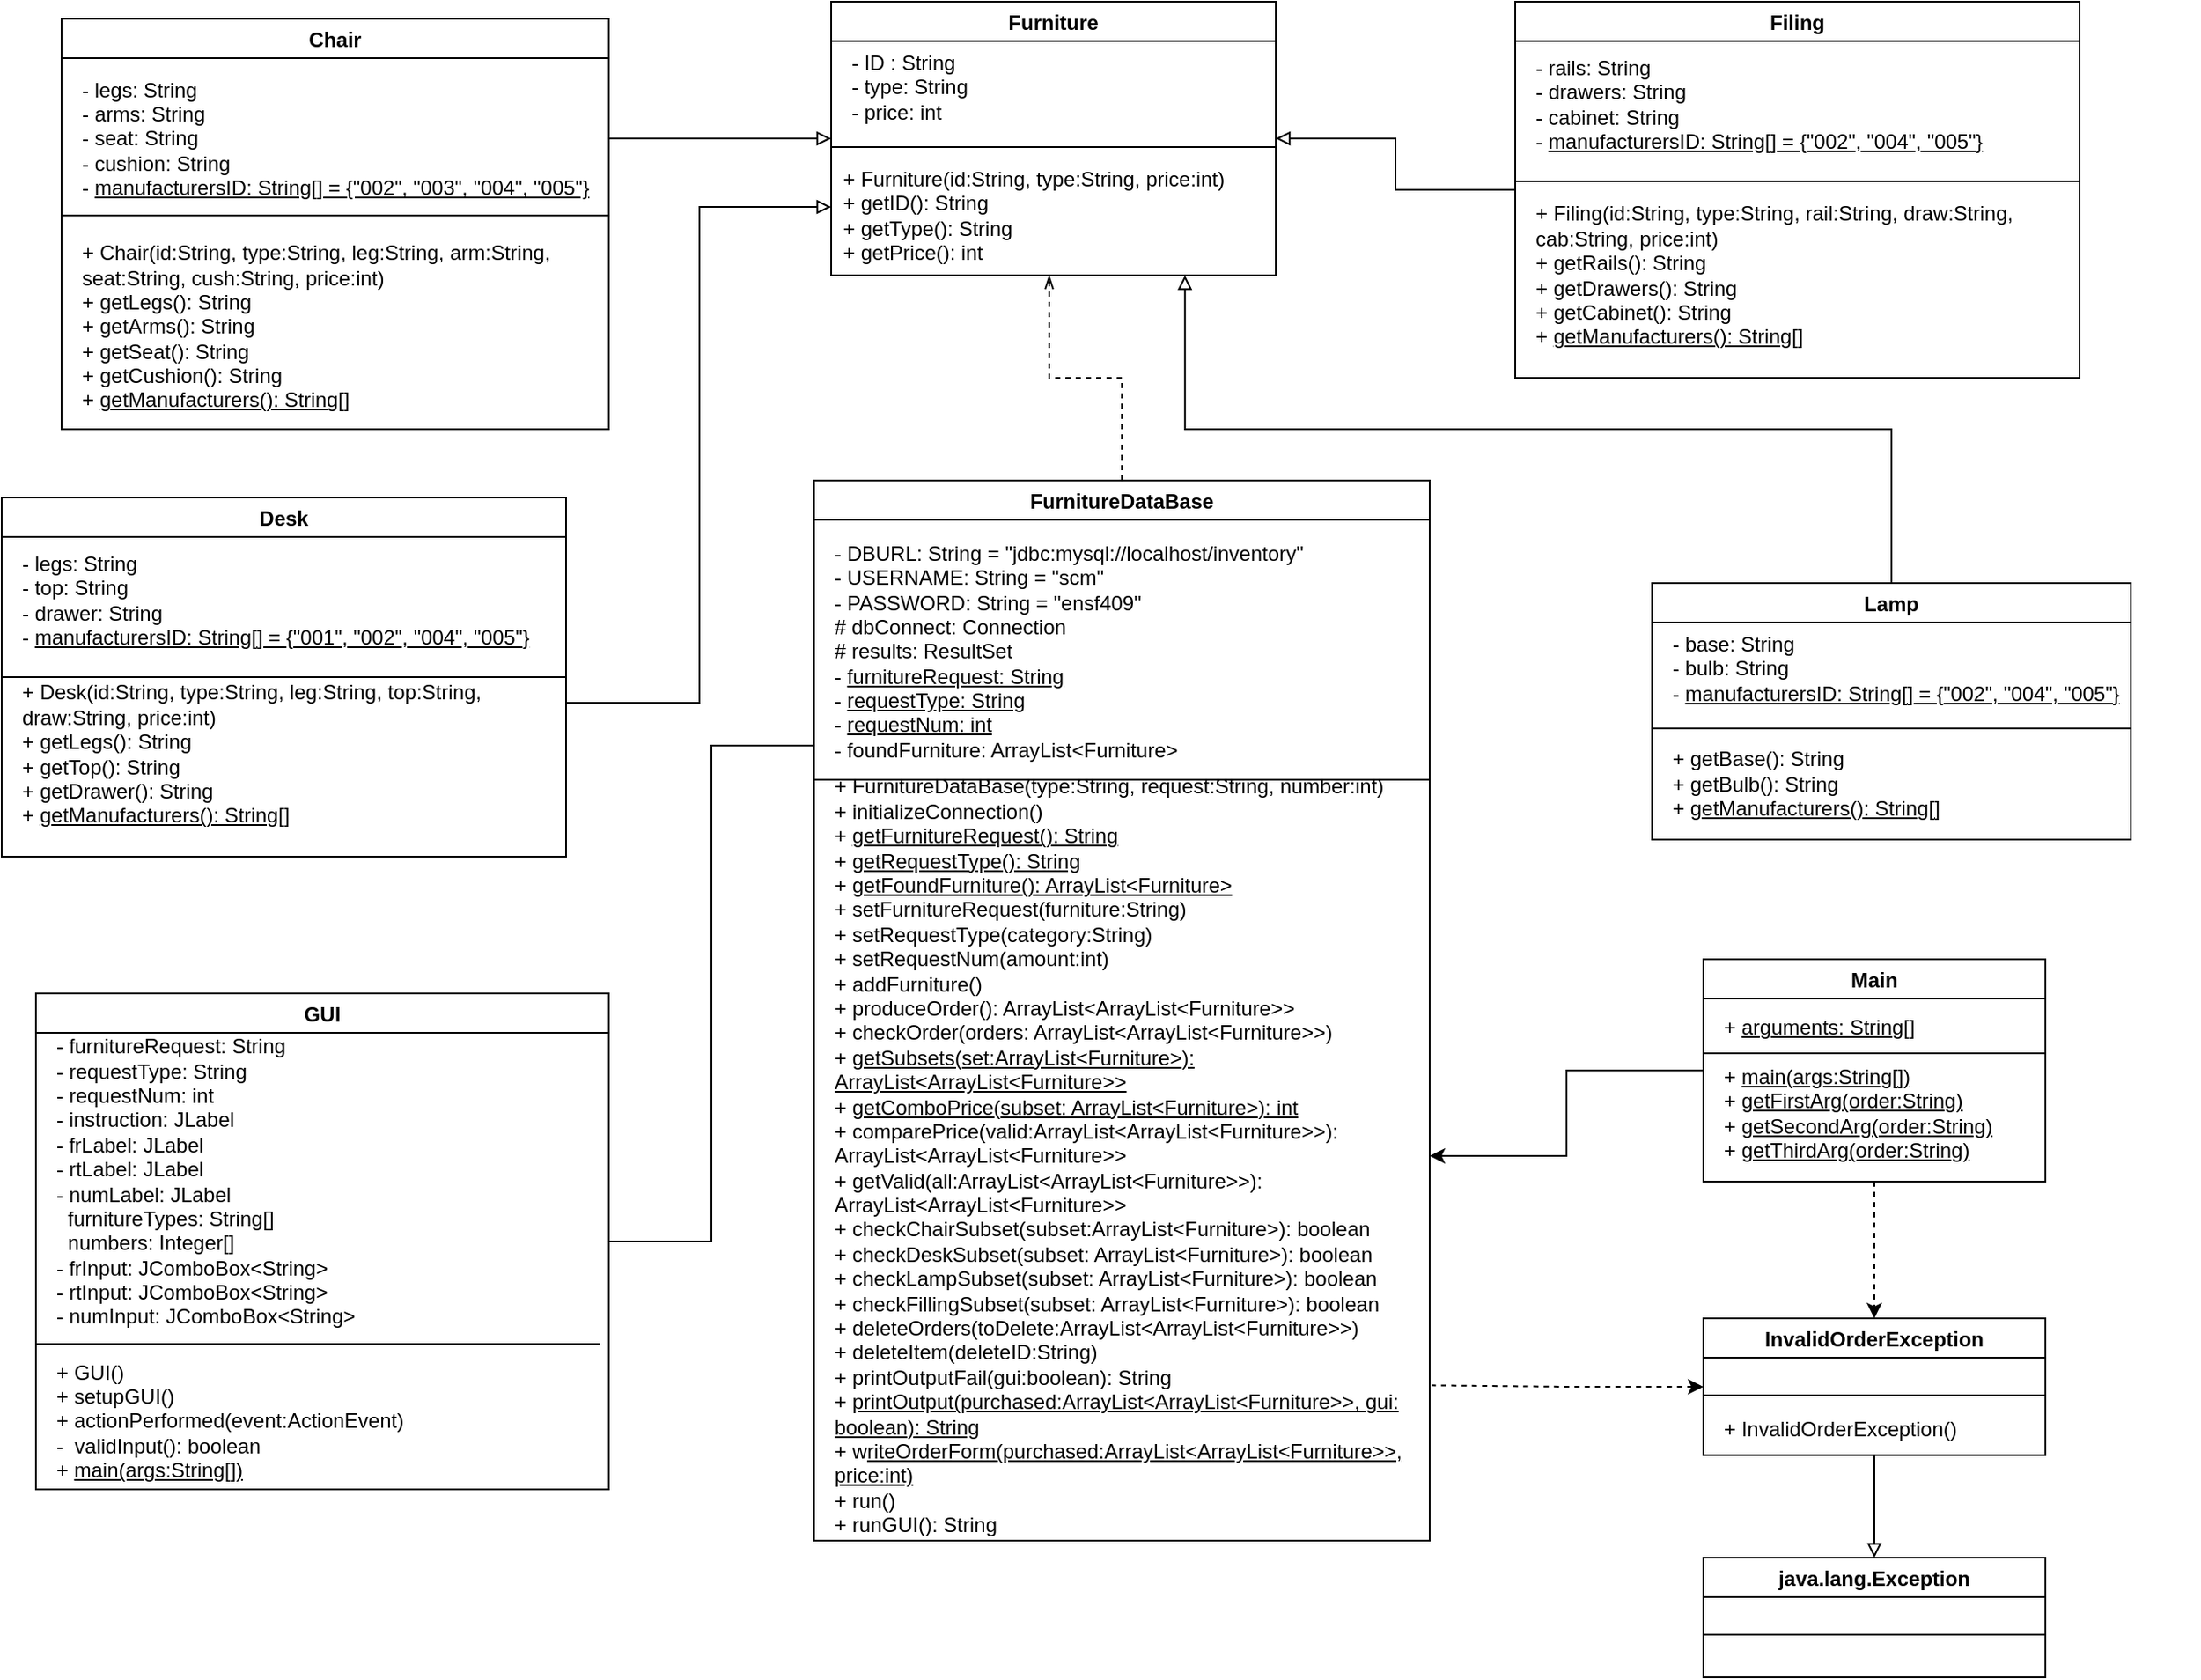<mxfile version="14.5.8" type="device"><diagram id="ZiNBO0T9zG9NcOTx73pQ" name="Page-1"><mxGraphModel dx="1422" dy="794" grid="1" gridSize="10" guides="1" tooltips="1" connect="1" arrows="1" fold="1" page="1" pageScale="1" pageWidth="1500" pageHeight="1200" math="0" shadow="0"><root><mxCell id="0"/><mxCell id="1" parent="0"/><mxCell id="Hj7q8HwnbeWY9JT6BD0b-15" style="edgeStyle=orthogonalEdgeStyle;rounded=0;orthogonalLoop=1;jettySize=auto;html=1;endArrow=none;endFill=0;startArrow=block;startFill=0;" edge="1" parent="1" source="KTXgyQNTDQWeSTV3Jfhp-7"><mxGeometry relative="1" as="geometry"><mxPoint x="430" y="230" as="targetPoint"/></mxGeometry></mxCell><mxCell id="KTXgyQNTDQWeSTV3Jfhp-7" value="Furniture" style="swimlane;" parent="1" vertex="1"><mxGeometry x="560" y="150" width="260" height="160" as="geometry"/></mxCell><mxCell id="KTXgyQNTDQWeSTV3Jfhp-8" value="" style="line;strokeWidth=1;html=1;perimeter=backbonePerimeter;points=[];outlineConnect=0;" parent="KTXgyQNTDQWeSTV3Jfhp-7" vertex="1"><mxGeometry y="80" width="260" height="10" as="geometry"/></mxCell><mxCell id="KTXgyQNTDQWeSTV3Jfhp-9" value="- ID : String&lt;br&gt;- type: String&lt;br&gt;- price: int" style="text;html=1;strokeColor=none;fillColor=none;align=left;verticalAlign=middle;whiteSpace=wrap;rounded=0;" parent="KTXgyQNTDQWeSTV3Jfhp-7" vertex="1"><mxGeometry x="10" y="20" width="200" height="60" as="geometry"/></mxCell><mxCell id="KTXgyQNTDQWeSTV3Jfhp-12" value="+ Furniture(id:String, type:String, price:int)&lt;br&gt;+ getID(): String&lt;br&gt;+ getType(): String&lt;br&gt;+ getPrice(): int" style="text;html=1;strokeColor=none;fillColor=none;align=left;verticalAlign=middle;whiteSpace=wrap;rounded=0;" parent="KTXgyQNTDQWeSTV3Jfhp-7" vertex="1"><mxGeometry x="5" y="90" width="245" height="70" as="geometry"/></mxCell><mxCell id="KTXgyQNTDQWeSTV3Jfhp-14" value="Chair" style="swimlane;" parent="1" vertex="1"><mxGeometry x="110" y="160" width="320" height="240" as="geometry"/></mxCell><mxCell id="KTXgyQNTDQWeSTV3Jfhp-15" value="" style="line;strokeWidth=1;html=1;perimeter=backbonePerimeter;points=[];outlineConnect=0;" parent="KTXgyQNTDQWeSTV3Jfhp-14" vertex="1"><mxGeometry y="110" width="320" height="10" as="geometry"/></mxCell><mxCell id="KTXgyQNTDQWeSTV3Jfhp-16" value="- legs: String&lt;br&gt;- arms: String&lt;br&gt;- seat: String&lt;br&gt;- cushion: String&lt;br&gt;- &lt;u&gt;manufacturersID: String[] = {&quot;002&quot;, &quot;003&quot;, &quot;004&quot;, &quot;005&quot;}&lt;/u&gt;" style="text;html=1;strokeColor=none;fillColor=none;align=left;verticalAlign=middle;whiteSpace=wrap;rounded=0;" parent="KTXgyQNTDQWeSTV3Jfhp-14" vertex="1"><mxGeometry x="10" y="40" width="300" height="60" as="geometry"/></mxCell><mxCell id="KTXgyQNTDQWeSTV3Jfhp-17" value="+ Chair(id:String, type:String, leg:String, arm:String, seat:String, cush:String, price:int)&lt;br&gt;+ getLegs(): String&lt;br&gt;+ getArms(): String&lt;br&gt;+ getSeat(): String&lt;br&gt;+ getCushion(): String&lt;br&gt;+ &lt;u&gt;getManufacturers(): String[]&lt;/u&gt;" style="text;html=1;strokeColor=none;fillColor=none;align=left;verticalAlign=middle;whiteSpace=wrap;rounded=0;" parent="KTXgyQNTDQWeSTV3Jfhp-14" vertex="1"><mxGeometry x="10" y="130" width="330" height="100" as="geometry"/></mxCell><mxCell id="KTXgyQNTDQWeSTV3Jfhp-48" style="edgeStyle=orthogonalEdgeStyle;rounded=0;sketch=0;jumpSize=1;orthogonalLoop=1;jettySize=auto;html=1;entryX=0;entryY=0.75;entryDx=0;entryDy=0;shadow=0;endArrow=block;endFill=0;strokeColor=#000000;" parent="1" source="KTXgyQNTDQWeSTV3Jfhp-19" target="KTXgyQNTDQWeSTV3Jfhp-7" edge="1"><mxGeometry relative="1" as="geometry"><Array as="points"><mxPoint x="483" y="560"/><mxPoint x="483" y="270"/></Array></mxGeometry></mxCell><mxCell id="KTXgyQNTDQWeSTV3Jfhp-19" value="Desk" style="swimlane;" parent="1" vertex="1"><mxGeometry x="75" y="440" width="330" height="210" as="geometry"/></mxCell><mxCell id="KTXgyQNTDQWeSTV3Jfhp-20" value="" style="line;strokeWidth=1;html=1;perimeter=backbonePerimeter;points=[];outlineConnect=0;" parent="KTXgyQNTDQWeSTV3Jfhp-19" vertex="1"><mxGeometry y="100" width="330" height="10" as="geometry"/></mxCell><mxCell id="KTXgyQNTDQWeSTV3Jfhp-21" value="- legs: String&lt;br&gt;- top: String&lt;br&gt;- drawer: String&lt;br&gt;-&amp;nbsp;&lt;u&gt;manufacturersID: String[] = {&quot;001&quot;, &quot;002&quot;, &quot;004&quot;, &quot;005&quot;}&lt;/u&gt;" style="text;html=1;strokeColor=none;fillColor=none;align=left;verticalAlign=middle;whiteSpace=wrap;rounded=0;" parent="KTXgyQNTDQWeSTV3Jfhp-19" vertex="1"><mxGeometry x="10" y="30" width="310" height="60" as="geometry"/></mxCell><mxCell id="KTXgyQNTDQWeSTV3Jfhp-22" value="+ Desk(id:String, type:String, leg:String, top:String, draw:String, price:int)&lt;br&gt;+ getLegs(): String&lt;br&gt;+ getTop(): String&lt;br&gt;+ getDrawer(): String&lt;br&gt;+ &lt;u&gt;getManufacturers(): String[]&lt;/u&gt;" style="text;html=1;strokeColor=none;fillColor=none;align=left;verticalAlign=middle;whiteSpace=wrap;rounded=0;" parent="KTXgyQNTDQWeSTV3Jfhp-19" vertex="1"><mxGeometry x="10" y="100" width="330" height="100" as="geometry"/></mxCell><mxCell id="KTXgyQNTDQWeSTV3Jfhp-52" style="edgeStyle=orthogonalEdgeStyle;rounded=0;sketch=0;jumpSize=1;orthogonalLoop=1;jettySize=auto;html=1;entryX=1;entryY=0.5;entryDx=0;entryDy=0;shadow=0;endArrow=block;endFill=0;strokeColor=#000000;" parent="1" source="KTXgyQNTDQWeSTV3Jfhp-24" target="KTXgyQNTDQWeSTV3Jfhp-7" edge="1"><mxGeometry relative="1" as="geometry"/></mxCell><mxCell id="KTXgyQNTDQWeSTV3Jfhp-24" value="Filing" style="swimlane;" parent="1" vertex="1"><mxGeometry x="960" y="150" width="330" height="220" as="geometry"/></mxCell><mxCell id="KTXgyQNTDQWeSTV3Jfhp-25" value="" style="line;strokeWidth=1;html=1;perimeter=backbonePerimeter;points=[];outlineConnect=0;" parent="KTXgyQNTDQWeSTV3Jfhp-24" vertex="1"><mxGeometry y="100" width="330" height="10" as="geometry"/></mxCell><mxCell id="KTXgyQNTDQWeSTV3Jfhp-26" value="- rails: String&lt;br&gt;- drawers: String&lt;br&gt;- cabinet: String&lt;br&gt;- &lt;u&gt;manufacturersID: String[] = {&quot;002&quot;, &quot;004&quot;, &quot;005&quot;}&lt;/u&gt;" style="text;html=1;strokeColor=none;fillColor=none;align=left;verticalAlign=middle;whiteSpace=wrap;rounded=0;" parent="KTXgyQNTDQWeSTV3Jfhp-24" vertex="1"><mxGeometry x="10" y="30" width="320" height="60" as="geometry"/></mxCell><mxCell id="KTXgyQNTDQWeSTV3Jfhp-27" value="+ Filing(id:String, type:String, rail:String, draw:String, cab:String, price:int)&lt;br&gt;+ getRails(): String&lt;br&gt;+ getDrawers(): String&lt;br&gt;+ getCabinet(): String&lt;br&gt;+ &lt;u&gt;getManufacturers(): String[]&lt;/u&gt;" style="text;html=1;strokeColor=none;fillColor=none;align=left;verticalAlign=middle;whiteSpace=wrap;rounded=0;" parent="KTXgyQNTDQWeSTV3Jfhp-24" vertex="1"><mxGeometry x="10" y="110" width="330" height="100" as="geometry"/></mxCell><mxCell id="bDDqz55hAIzl-QusIvIH-1" style="edgeStyle=orthogonalEdgeStyle;rounded=0;orthogonalLoop=1;jettySize=auto;html=1;entryX=0.5;entryY=1;entryDx=0;entryDy=0;endArrow=openThin;endFill=0;dashed=1;" parent="1" source="KTXgyQNTDQWeSTV3Jfhp-28" target="KTXgyQNTDQWeSTV3Jfhp-12" edge="1"><mxGeometry relative="1" as="geometry"/></mxCell><mxCell id="KTXgyQNTDQWeSTV3Jfhp-28" value="FurnitureDataBase" style="swimlane;" parent="1" vertex="1"><mxGeometry x="550" y="430" width="360" height="620" as="geometry"/></mxCell><mxCell id="KTXgyQNTDQWeSTV3Jfhp-29" value="" style="line;strokeWidth=1;html=1;perimeter=backbonePerimeter;points=[];outlineConnect=0;" parent="KTXgyQNTDQWeSTV3Jfhp-28" vertex="1"><mxGeometry y="170" width="360" height="10" as="geometry"/></mxCell><mxCell id="KTXgyQNTDQWeSTV3Jfhp-30" value="- DBURL: String = &quot;jdbc:mysql://localhost/inventory&quot;&lt;br&gt;- USERNAME: String = &quot;scm&quot;&lt;br&gt;- PASSWORD: String = &quot;ensf409&quot;&lt;br&gt;# dbConnect: Connection&lt;br&gt;# results: ResultSet&lt;br&gt;-&amp;nbsp;&lt;u&gt;furnitureRequest: String&lt;br&gt;&lt;/u&gt;-&amp;nbsp;&lt;u&gt;requestType: String&lt;br&gt;&lt;/u&gt;-&amp;nbsp;&lt;u&gt;requestNum: int&lt;br&gt;&lt;/u&gt;- foundFurniture: ArrayList&amp;lt;Furniture&amp;gt;" style="text;html=1;strokeColor=none;fillColor=none;align=left;verticalAlign=middle;whiteSpace=wrap;rounded=0;" parent="KTXgyQNTDQWeSTV3Jfhp-28" vertex="1"><mxGeometry x="10" y="30" width="320" height="140" as="geometry"/></mxCell><mxCell id="KTXgyQNTDQWeSTV3Jfhp-31" value="+ FurnitureDataBase(type:String, request:String, number:int)&lt;br&gt;+ initializeConnection()&lt;br&gt;+ &lt;u&gt;getFurnitureRequest(): String&lt;br&gt;&lt;/u&gt;+ &lt;u&gt;getRequestType(): String&lt;br&gt;&lt;/u&gt;+ &lt;u&gt;getFoundFurniture(): ArrayList&amp;lt;Furniture&amp;gt;&lt;br&gt;&lt;/u&gt;+ setFurnitureRequest(furniture:String)&lt;br&gt;+ setRequestType(category:String)&lt;br&gt;+ setRequestNum(amount:int)&lt;br&gt;+ addFurniture()&lt;br&gt;+ produceOrder(): ArrayList&amp;lt;ArrayList&amp;lt;Furniture&amp;gt;&amp;gt;&lt;br&gt;+ checkOrder(orders: ArrayList&amp;lt;ArrayList&amp;lt;Furniture&amp;gt;&amp;gt;)&lt;br&gt;+ &lt;u&gt;getSubsets(set:ArrayList&amp;lt;Furniture&amp;gt;): ArrayList&amp;lt;ArrayList&amp;lt;Furniture&amp;gt;&amp;gt;&lt;br&gt;&lt;/u&gt;+ &lt;u&gt;getComboPrice(subset: ArrayList&amp;lt;Furniture&amp;gt;): int&lt;br&gt;&lt;/u&gt;+ comparePrice(valid:ArrayList&amp;lt;ArrayList&amp;lt;Furniture&amp;gt;&amp;gt;): ArrayList&amp;lt;ArrayList&amp;lt;Furniture&amp;gt;&amp;gt;&lt;br&gt;+ getValid(all:ArrayList&amp;lt;ArrayList&amp;lt;Furniture&amp;gt;&amp;gt;): ArrayList&amp;lt;ArrayList&amp;lt;Furniture&amp;gt;&amp;gt;&lt;br&gt;+ checkChairSubset(subset:ArrayList&amp;lt;Furniture&amp;gt;): boolean&lt;br&gt;+ checkDeskSubset(subset: ArrayList&amp;lt;Furniture&amp;gt;): boolean&lt;br&gt;+ checkLampSubset(subset: ArrayList&amp;lt;Furniture&amp;gt;): boolean&lt;br&gt;+ checkFillingSubset(subset: ArrayList&amp;lt;Furniture&amp;gt;): boolean&lt;br&gt;+ deleteOrders(toDelete:ArrayList&amp;lt;ArrayList&amp;lt;Furniture&amp;gt;&amp;gt;)&lt;br&gt;+ deleteItem(deleteID:String)&lt;br&gt;+ printOutputFail(gui:boolean): String&lt;br&gt;+ &lt;u&gt;printOutput(purchased:ArrayList&amp;lt;ArrayList&amp;lt;Furniture&amp;gt;&amp;gt;, gui: boolean): String&lt;br&gt;&lt;/u&gt;+ w&lt;u&gt;riteOrderForm(purchased:ArrayList&amp;lt;ArrayList&amp;lt;Furniture&amp;gt;&amp;gt;, price:int)&lt;/u&gt;&lt;br&gt;+ run()&lt;br&gt;+ runGUI(): String" style="text;html=1;strokeColor=none;fillColor=none;align=left;verticalAlign=middle;whiteSpace=wrap;rounded=0;" parent="KTXgyQNTDQWeSTV3Jfhp-28" vertex="1"><mxGeometry x="10" y="180" width="350" height="430" as="geometry"/></mxCell><mxCell id="KTXgyQNTDQWeSTV3Jfhp-45" style="edgeStyle=orthogonalEdgeStyle;rounded=0;orthogonalLoop=1;jettySize=auto;html=1;exitX=0.5;exitY=0;exitDx=0;exitDy=0;entryX=0.824;entryY=1;entryDx=0;entryDy=0;sketch=0;shadow=0;jumpSize=1;endArrow=block;endFill=0;entryPerimeter=0;" parent="1" source="KTXgyQNTDQWeSTV3Jfhp-34" target="KTXgyQNTDQWeSTV3Jfhp-12" edge="1"><mxGeometry relative="1" as="geometry"/></mxCell><mxCell id="KTXgyQNTDQWeSTV3Jfhp-34" value="Lamp" style="swimlane;" parent="1" vertex="1"><mxGeometry x="1040" y="490" width="280" height="150" as="geometry"/></mxCell><mxCell id="KTXgyQNTDQWeSTV3Jfhp-35" value="" style="line;strokeWidth=1;html=1;perimeter=backbonePerimeter;points=[];outlineConnect=0;" parent="KTXgyQNTDQWeSTV3Jfhp-34" vertex="1"><mxGeometry y="80" width="280" height="10" as="geometry"/></mxCell><mxCell id="KTXgyQNTDQWeSTV3Jfhp-36" value="- base: String&lt;br&gt;- bulb: String&lt;br&gt;-&amp;nbsp;&lt;u&gt;manufacturersID: String[] = {&quot;002&quot;, &quot;004&quot;, &quot;005&quot;}&lt;/u&gt;" style="text;html=1;strokeColor=none;fillColor=none;align=left;verticalAlign=middle;whiteSpace=wrap;rounded=0;" parent="KTXgyQNTDQWeSTV3Jfhp-34" vertex="1"><mxGeometry x="10" y="20" width="310" height="60" as="geometry"/></mxCell><mxCell id="KTXgyQNTDQWeSTV3Jfhp-37" value="&lt;br&gt;+ getBase(): String&lt;br&gt;+ getBulb(): String&lt;br&gt;+ &lt;u&gt;getManufacturers(): String[]&lt;/u&gt;" style="text;html=1;strokeColor=none;fillColor=none;align=left;verticalAlign=middle;whiteSpace=wrap;rounded=0;" parent="KTXgyQNTDQWeSTV3Jfhp-34" vertex="1"><mxGeometry x="10" y="80" width="270" height="60" as="geometry"/></mxCell><mxCell id="Hj7q8HwnbeWY9JT6BD0b-16" style="edgeStyle=orthogonalEdgeStyle;rounded=0;orthogonalLoop=1;jettySize=auto;html=1;entryX=1;entryY=0.5;entryDx=0;entryDy=0;startArrow=none;startFill=0;endArrow=classic;endFill=1;" edge="1" parent="1" source="KTXgyQNTDQWeSTV3Jfhp-39" target="KTXgyQNTDQWeSTV3Jfhp-31"><mxGeometry relative="1" as="geometry"/></mxCell><mxCell id="Hj7q8HwnbeWY9JT6BD0b-17" style="edgeStyle=orthogonalEdgeStyle;rounded=0;orthogonalLoop=1;jettySize=auto;html=1;startArrow=none;startFill=0;endArrow=classic;endFill=1;dashed=1;" edge="1" parent="1" source="KTXgyQNTDQWeSTV3Jfhp-39" target="Hj7q8HwnbeWY9JT6BD0b-6"><mxGeometry relative="1" as="geometry"/></mxCell><mxCell id="KTXgyQNTDQWeSTV3Jfhp-39" value="Main" style="swimlane;" parent="1" vertex="1"><mxGeometry x="1070" y="710" width="200" height="130" as="geometry"/></mxCell><mxCell id="KTXgyQNTDQWeSTV3Jfhp-40" value="" style="line;strokeWidth=1;html=1;perimeter=backbonePerimeter;points=[];outlineConnect=0;" parent="KTXgyQNTDQWeSTV3Jfhp-39" vertex="1"><mxGeometry y="50" width="200" height="10" as="geometry"/></mxCell><mxCell id="KTXgyQNTDQWeSTV3Jfhp-42" value="+ &lt;u&gt;main(args:String[])&lt;/u&gt;&lt;br&gt;+ &lt;u&gt;getFirstArg(order:String)&lt;/u&gt;&lt;br&gt;+ &lt;u&gt;getSecondArg(order:String)&lt;br&gt;&lt;/u&gt;+ &lt;u&gt;getThirdArg(order:String)&lt;/u&gt;" style="text;html=1;strokeColor=none;fillColor=none;align=left;verticalAlign=middle;whiteSpace=wrap;rounded=0;" parent="KTXgyQNTDQWeSTV3Jfhp-39" vertex="1"><mxGeometry x="10" y="60" width="180" height="60" as="geometry"/></mxCell><mxCell id="rKtCQftgc3LH-vMfcRSC-4" value="+ &lt;u&gt;arguments: String[]&lt;/u&gt;" style="text;html=1;strokeColor=none;fillColor=none;align=left;verticalAlign=middle;whiteSpace=wrap;rounded=0;" parent="KTXgyQNTDQWeSTV3Jfhp-39" vertex="1"><mxGeometry x="10" y="30" width="170" height="20" as="geometry"/></mxCell><mxCell id="Hj7q8HwnbeWY9JT6BD0b-25" style="edgeStyle=orthogonalEdgeStyle;rounded=0;orthogonalLoop=1;jettySize=auto;html=1;entryX=0;entryY=0.25;entryDx=0;entryDy=0;startArrow=none;startFill=0;endArrow=none;endFill=0;" edge="1" parent="1" source="Hj7q8HwnbeWY9JT6BD0b-1" target="KTXgyQNTDQWeSTV3Jfhp-28"><mxGeometry relative="1" as="geometry"/></mxCell><mxCell id="Hj7q8HwnbeWY9JT6BD0b-1" value="GUI" style="swimlane;" vertex="1" parent="1"><mxGeometry x="95" y="730" width="335" height="290" as="geometry"/></mxCell><mxCell id="Hj7q8HwnbeWY9JT6BD0b-2" value="" style="line;strokeWidth=1;html=1;perimeter=backbonePerimeter;points=[];outlineConnect=0;" vertex="1" parent="Hj7q8HwnbeWY9JT6BD0b-1"><mxGeometry y="200" width="330" height="10" as="geometry"/></mxCell><mxCell id="Hj7q8HwnbeWY9JT6BD0b-3" value="- furnitureRequest: String&lt;br&gt;- requestType: String&lt;br&gt;- requestNum: int&lt;br&gt;- instruction: JLabel&lt;br&gt;- frLabel: JLabel&lt;br&gt;- rtLabel: JLabel&lt;br&gt;- numLabel: JLabel&lt;br&gt;&amp;nbsp; furnitureTypes: String[]&lt;br&gt;&amp;nbsp; numbers: Integer[]&lt;br&gt;- frInput: JComboBox&amp;lt;String&amp;gt;&lt;br&gt;- rtInput: JComboBox&amp;lt;String&amp;gt;&lt;br&gt;- numInput: JComboBox&amp;lt;String&amp;gt;" style="text;html=1;strokeColor=none;fillColor=none;align=left;verticalAlign=middle;whiteSpace=wrap;rounded=0;" vertex="1" parent="Hj7q8HwnbeWY9JT6BD0b-1"><mxGeometry x="10" y="20" width="320" height="180" as="geometry"/></mxCell><mxCell id="Hj7q8HwnbeWY9JT6BD0b-4" value="+ GUI()&lt;br&gt;+ setupGUI()&lt;br&gt;+ actionPerformed(event:ActionEvent)&lt;br&gt;-&amp;nbsp; validInput(): boolean&lt;br&gt;+ &lt;u&gt;main(args:String[])&lt;/u&gt;" style="text;html=1;strokeColor=none;fillColor=none;align=left;verticalAlign=middle;whiteSpace=wrap;rounded=0;" vertex="1" parent="Hj7q8HwnbeWY9JT6BD0b-1"><mxGeometry x="10" y="220" width="330" height="60" as="geometry"/></mxCell><mxCell id="Hj7q8HwnbeWY9JT6BD0b-19" style="edgeStyle=orthogonalEdgeStyle;rounded=0;orthogonalLoop=1;jettySize=auto;html=1;entryX=1.003;entryY=0.812;entryDx=0;entryDy=0;entryPerimeter=0;dashed=1;startArrow=classic;startFill=1;endArrow=none;endFill=0;" edge="1" parent="1" source="Hj7q8HwnbeWY9JT6BD0b-6" target="KTXgyQNTDQWeSTV3Jfhp-31"><mxGeometry relative="1" as="geometry"/></mxCell><mxCell id="Hj7q8HwnbeWY9JT6BD0b-23" style="edgeStyle=orthogonalEdgeStyle;rounded=0;orthogonalLoop=1;jettySize=auto;html=1;entryX=0.5;entryY=0;entryDx=0;entryDy=0;startArrow=none;startFill=0;endArrow=block;endFill=0;" edge="1" parent="1" source="Hj7q8HwnbeWY9JT6BD0b-6" target="Hj7q8HwnbeWY9JT6BD0b-20"><mxGeometry relative="1" as="geometry"/></mxCell><mxCell id="Hj7q8HwnbeWY9JT6BD0b-6" value="InvalidOrderException" style="swimlane;" vertex="1" parent="1"><mxGeometry x="1070" y="920" width="200" height="80" as="geometry"/></mxCell><mxCell id="Hj7q8HwnbeWY9JT6BD0b-7" value="" style="line;strokeWidth=1;html=1;perimeter=backbonePerimeter;points=[];outlineConnect=0;" vertex="1" parent="Hj7q8HwnbeWY9JT6BD0b-6"><mxGeometry y="40" width="200" height="10" as="geometry"/></mxCell><mxCell id="Hj7q8HwnbeWY9JT6BD0b-8" value="+ InvalidOrderException()" style="text;html=1;strokeColor=none;fillColor=none;align=left;verticalAlign=middle;whiteSpace=wrap;rounded=0;" vertex="1" parent="Hj7q8HwnbeWY9JT6BD0b-6"><mxGeometry x="10" y="55" width="180" height="20" as="geometry"/></mxCell><mxCell id="Hj7q8HwnbeWY9JT6BD0b-20" value="java.lang.Exception" style="swimlane;" vertex="1" parent="1"><mxGeometry x="1070" y="1060" width="200" height="70" as="geometry"/></mxCell><mxCell id="Hj7q8HwnbeWY9JT6BD0b-21" value="" style="line;strokeWidth=1;html=1;perimeter=backbonePerimeter;points=[];outlineConnect=0;" vertex="1" parent="Hj7q8HwnbeWY9JT6BD0b-20"><mxGeometry y="40" width="200" height="10" as="geometry"/></mxCell></root></mxGraphModel></diagram></mxfile>